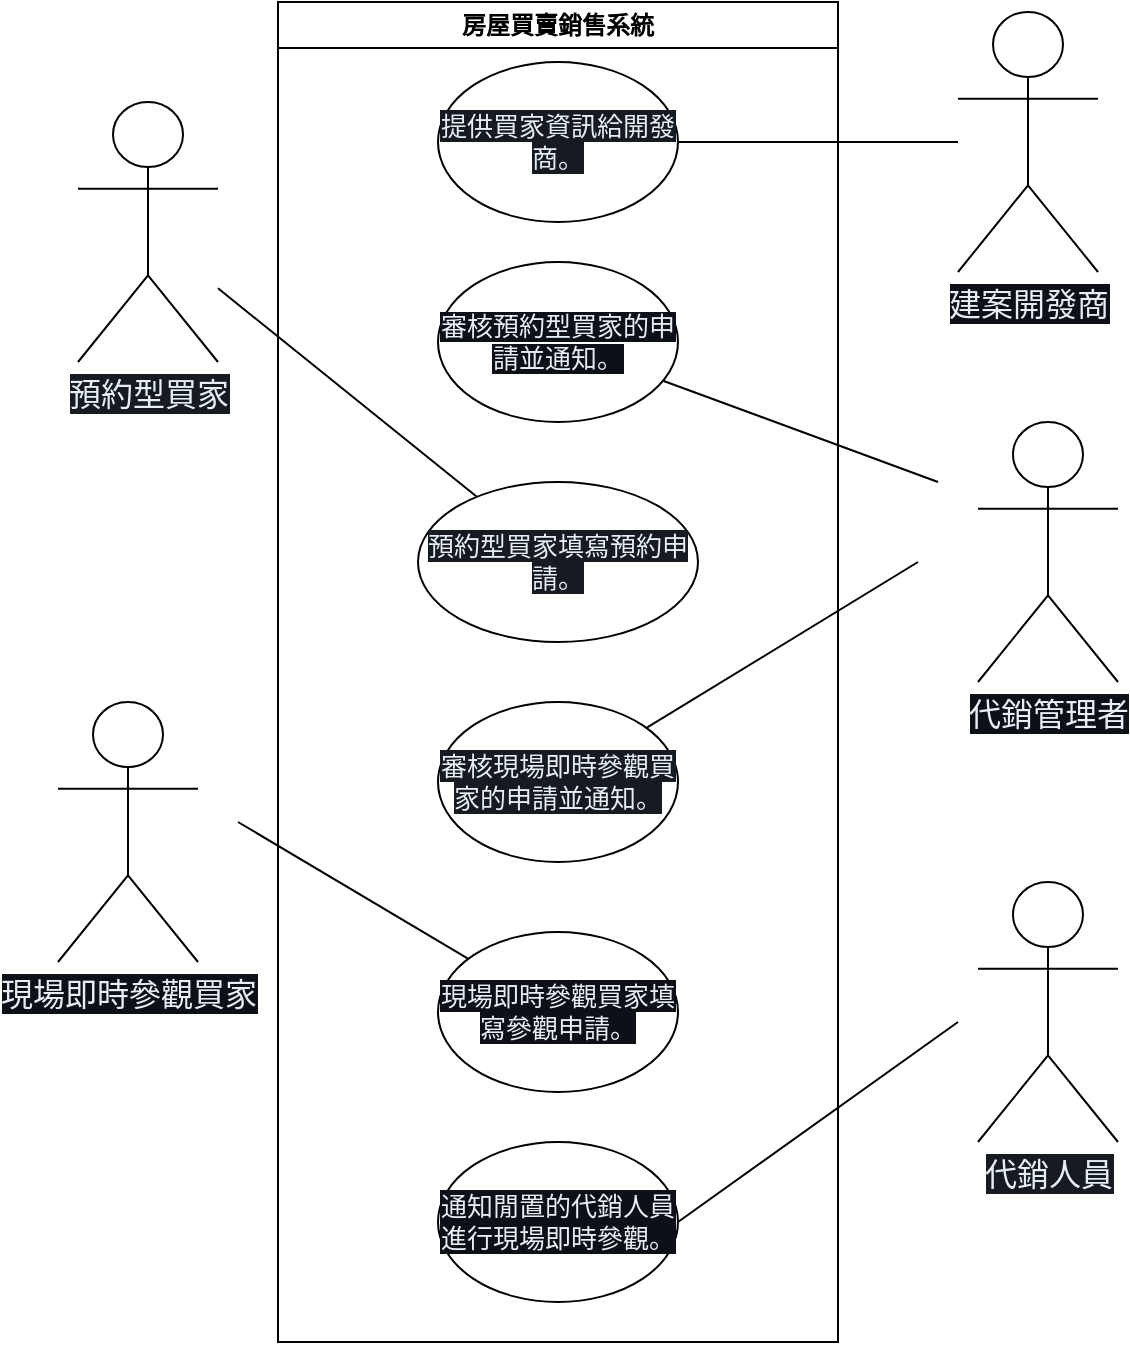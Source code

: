 <mxfile>
    <diagram id="ASTWp4ZXTidoFe2xOwB_" name="1b">
        <mxGraphModel dx="433" dy="699" grid="1" gridSize="10" guides="1" tooltips="1" connect="1" arrows="1" fold="1" page="1" pageScale="1" pageWidth="827" pageHeight="1169" math="0" shadow="0">
            <root>
                <mxCell id="0"/>
                <mxCell id="1" parent="0"/>
                <mxCell id="2" value="&lt;span style=&quot;color: rgb(230, 237, 243); font-family: -apple-system, BlinkMacSystemFont, &amp;quot;Segoe UI&amp;quot;, &amp;quot;Noto Sans&amp;quot;, Helvetica, Arial, sans-serif, &amp;quot;Apple Color Emoji&amp;quot;, &amp;quot;Segoe UI Emoji&amp;quot;; font-size: 16px; text-align: start; background-color: rgb(22, 27, 34);&quot;&gt;預約型買家&lt;/span&gt;" style="shape=umlActor;verticalLabelPosition=bottom;verticalAlign=top;html=1;outlineConnect=0;" vertex="1" parent="1">
                    <mxGeometry x="60" y="90" width="70" height="130" as="geometry"/>
                </mxCell>
                <mxCell id="3" value="&lt;span style=&quot;color: rgb(230, 237, 243); font-family: -apple-system, BlinkMacSystemFont, &amp;quot;Segoe UI&amp;quot;, &amp;quot;Noto Sans&amp;quot;, Helvetica, Arial, sans-serif, &amp;quot;Apple Color Emoji&amp;quot;, &amp;quot;Segoe UI Emoji&amp;quot;; font-size: 16px; text-align: start; background-color: rgb(13, 17, 23);&quot;&gt;現場即時參觀買家&lt;/span&gt;" style="shape=umlActor;verticalLabelPosition=bottom;verticalAlign=top;html=1;outlineConnect=0;" vertex="1" parent="1">
                    <mxGeometry x="50" y="390" width="70" height="130" as="geometry"/>
                </mxCell>
                <mxCell id="4" value="&lt;span style=&quot;color: rgb(230, 237, 243); font-family: -apple-system, BlinkMacSystemFont, &amp;quot;Segoe UI&amp;quot;, &amp;quot;Noto Sans&amp;quot;, Helvetica, Arial, sans-serif, &amp;quot;Apple Color Emoji&amp;quot;, &amp;quot;Segoe UI Emoji&amp;quot;; font-size: 16px; text-align: start; background-color: rgb(13, 17, 23);&quot;&gt;代銷管理者&lt;/span&gt;" style="shape=umlActor;verticalLabelPosition=bottom;verticalAlign=top;html=1;outlineConnect=0;" vertex="1" parent="1">
                    <mxGeometry x="510" y="250" width="70" height="130" as="geometry"/>
                </mxCell>
                <mxCell id="5" value="&lt;div style=&quot;text-align: start;&quot;&gt;&lt;span style=&quot;color: rgb(230, 237, 243); font-family: -apple-system, BlinkMacSystemFont, &amp;quot;Segoe UI&amp;quot;, &amp;quot;Noto Sans&amp;quot;, Helvetica, Arial, sans-serif, &amp;quot;Apple Color Emoji&amp;quot;, &amp;quot;Segoe UI Emoji&amp;quot;; font-size: 16px; background-color: rgb(13, 17, 23);&quot;&gt;建案開發商&lt;/span&gt;&lt;br&gt;&lt;/div&gt;" style="shape=umlActor;verticalLabelPosition=bottom;verticalAlign=top;html=1;outlineConnect=0;" vertex="1" parent="1">
                    <mxGeometry x="500" y="45" width="70" height="130" as="geometry"/>
                </mxCell>
                <mxCell id="6" value="房屋買賣銷售系統" style="swimlane;whiteSpace=wrap;html=1;" vertex="1" parent="1">
                    <mxGeometry x="160" y="40" width="280" height="670" as="geometry"/>
                </mxCell>
                <mxCell id="7" value="&lt;span style=&quot;color: rgb(230, 237, 243); font-family: -apple-system, BlinkMacSystemFont, &amp;quot;Segoe UI&amp;quot;, &amp;quot;Noto Sans&amp;quot;, Helvetica, Arial, sans-serif, &amp;quot;Apple Color Emoji&amp;quot;, &amp;quot;Segoe UI Emoji&amp;quot;; font-size: 13px; text-align: start; background-color: rgb(22, 27, 34);&quot;&gt;預約型買家填寫預約申請。&lt;/span&gt;" style="ellipse;whiteSpace=wrap;html=1;" vertex="1" parent="6">
                    <mxGeometry x="70" y="240" width="140" height="80" as="geometry"/>
                </mxCell>
                <mxCell id="8" value="&lt;span style=&quot;color: rgb(230, 237, 243); font-family: -apple-system, BlinkMacSystemFont, &amp;quot;Segoe UI&amp;quot;, &amp;quot;Noto Sans&amp;quot;, Helvetica, Arial, sans-serif, &amp;quot;Apple Color Emoji&amp;quot;, &amp;quot;Segoe UI Emoji&amp;quot;; font-size: 13px; text-align: start; background-color: rgb(13, 17, 23);&quot;&gt;現場即時參觀買家填寫參觀申請。&lt;/span&gt;" style="ellipse;whiteSpace=wrap;html=1;" vertex="1" parent="6">
                    <mxGeometry x="80" y="465" width="120" height="80" as="geometry"/>
                </mxCell>
                <mxCell id="9" value="&lt;span style=&quot;color: rgb(230, 237, 243); font-family: -apple-system, BlinkMacSystemFont, &amp;quot;Segoe UI&amp;quot;, &amp;quot;Noto Sans&amp;quot;, Helvetica, Arial, sans-serif, &amp;quot;Apple Color Emoji&amp;quot;, &amp;quot;Segoe UI Emoji&amp;quot;; text-align: start; background-color: rgb(13, 17, 23);&quot;&gt;&lt;font style=&quot;font-size: 13px;&quot;&gt;審核預約型買家的申請並通知。&lt;/font&gt;&lt;/span&gt;" style="ellipse;whiteSpace=wrap;html=1;" vertex="1" parent="6">
                    <mxGeometry x="80" y="130" width="120" height="80" as="geometry"/>
                </mxCell>
                <mxCell id="10" value="&lt;span style=&quot;color: rgb(230, 237, 243); font-family: -apple-system, BlinkMacSystemFont, &amp;quot;Segoe UI&amp;quot;, &amp;quot;Noto Sans&amp;quot;, Helvetica, Arial, sans-serif, &amp;quot;Apple Color Emoji&amp;quot;, &amp;quot;Segoe UI Emoji&amp;quot;; font-size: 13px; text-align: start; background-color: rgb(22, 27, 34);&quot;&gt;審核現場即時參觀買家的申請並通知。&lt;/span&gt;" style="ellipse;whiteSpace=wrap;html=1;" vertex="1" parent="6">
                    <mxGeometry x="80" y="350" width="120" height="80" as="geometry"/>
                </mxCell>
                <mxCell id="11" value="&lt;span style=&quot;color: rgb(230, 237, 243); font-family: -apple-system, BlinkMacSystemFont, &amp;quot;Segoe UI&amp;quot;, &amp;quot;Noto Sans&amp;quot;, Helvetica, Arial, sans-serif, &amp;quot;Apple Color Emoji&amp;quot;, &amp;quot;Segoe UI Emoji&amp;quot;; font-size: 13px; text-align: start; background-color: rgb(13, 17, 23);&quot;&gt;通知閒置的代銷人員進行現場即時參觀。&lt;/span&gt;" style="ellipse;whiteSpace=wrap;html=1;" vertex="1" parent="6">
                    <mxGeometry x="80" y="570" width="120" height="80" as="geometry"/>
                </mxCell>
                <mxCell id="12" value="&lt;span style=&quot;color: rgb(230, 237, 243); font-family: -apple-system, BlinkMacSystemFont, &amp;quot;Segoe UI&amp;quot;, &amp;quot;Noto Sans&amp;quot;, Helvetica, Arial, sans-serif, &amp;quot;Apple Color Emoji&amp;quot;, &amp;quot;Segoe UI Emoji&amp;quot;; font-size: 13px; text-align: start; background-color: rgb(22, 27, 34);&quot;&gt;提供買家資訊給開發商。&lt;/span&gt;" style="ellipse;whiteSpace=wrap;html=1;" vertex="1" parent="6">
                    <mxGeometry x="80" y="30" width="120" height="80" as="geometry"/>
                </mxCell>
                <mxCell id="13" style="edgeStyle=none;html=1;fontSize=13;endArrow=none;endFill=0;" edge="1" parent="1" source="7" target="2">
                    <mxGeometry relative="1" as="geometry">
                        <mxPoint x="140" y="160" as="targetPoint"/>
                    </mxGeometry>
                </mxCell>
                <mxCell id="14" style="edgeStyle=none;html=1;fontSize=13;endArrow=none;endFill=0;" edge="1" parent="1" source="8">
                    <mxGeometry relative="1" as="geometry">
                        <mxPoint x="140" y="450" as="targetPoint"/>
                    </mxGeometry>
                </mxCell>
                <mxCell id="15" style="edgeStyle=none;html=1;fontSize=13;endArrow=none;endFill=0;" edge="1" parent="1" source="9">
                    <mxGeometry relative="1" as="geometry">
                        <mxPoint x="490" y="280" as="targetPoint"/>
                    </mxGeometry>
                </mxCell>
                <mxCell id="16" style="edgeStyle=none;html=1;fontSize=13;endArrow=none;endFill=0;" edge="1" parent="1" source="10">
                    <mxGeometry relative="1" as="geometry">
                        <mxPoint x="480" y="320" as="targetPoint"/>
                    </mxGeometry>
                </mxCell>
                <mxCell id="17" style="edgeStyle=none;html=1;fontSize=13;endArrow=none;endFill=0;exitX=1;exitY=0.5;exitDx=0;exitDy=0;" edge="1" parent="1" source="11">
                    <mxGeometry relative="1" as="geometry">
                        <mxPoint x="500" y="550" as="targetPoint"/>
                    </mxGeometry>
                </mxCell>
                <mxCell id="18" value="&lt;span style=&quot;color: rgb(230, 237, 243); font-family: -apple-system, BlinkMacSystemFont, &amp;quot;Segoe UI&amp;quot;, &amp;quot;Noto Sans&amp;quot;, Helvetica, Arial, sans-serif, &amp;quot;Apple Color Emoji&amp;quot;, &amp;quot;Segoe UI Emoji&amp;quot;; font-size: 16px; text-align: start; background-color: rgb(22, 27, 34);&quot;&gt;代銷人員&lt;/span&gt;" style="shape=umlActor;verticalLabelPosition=bottom;verticalAlign=top;html=1;outlineConnect=0;" vertex="1" parent="1">
                    <mxGeometry x="510" y="480" width="70" height="130" as="geometry"/>
                </mxCell>
                <mxCell id="19" style="edgeStyle=none;html=1;fontSize=13;endArrow=none;endFill=0;" edge="1" parent="1" source="12" target="5">
                    <mxGeometry relative="1" as="geometry"/>
                </mxCell>
            </root>
        </mxGraphModel>
    </diagram>
    <diagram id="AtQRSpt3zy_u7g2lGNry" name="1c">
        <mxGraphModel dx="666" dy="1075" grid="1" gridSize="10" guides="1" tooltips="1" connect="1" arrows="1" fold="1" page="1" pageScale="1" pageWidth="827" pageHeight="1169" math="0" shadow="0">
            <root>
                <mxCell id="0"/>
                <mxCell id="1" parent="0"/>
                <mxCell id="VGVDyRNTuh95ewewW9CQ-1" value="" style="group" vertex="1" connectable="0" parent="1">
                    <mxGeometry x="80" y="220" width="670" height="570" as="geometry"/>
                </mxCell>
                <mxCell id="UXR1cGOSBbxPW9qyqLfQ-2" value="" style="rounded=0;whiteSpace=wrap;html=1;fontSize=15;rotation=90;fillColor=none;" vertex="1" parent="VGVDyRNTuh95ewewW9CQ-1">
                    <mxGeometry x="51.438" y="-49.484" width="567.123" height="668.053" as="geometry"/>
                </mxCell>
                <mxCell id="UXR1cGOSBbxPW9qyqLfQ-3" value="" style="line;strokeWidth=2;html=1;strokeColor=#FFFFFF;fontSize=15;fillColor=none;" vertex="1" parent="VGVDyRNTuh95ewewW9CQ-1">
                    <mxGeometry y="74.06" width="670" height="9.15" as="geometry"/>
                </mxCell>
                <mxCell id="UXR1cGOSBbxPW9qyqLfQ-4" value="" style="line;strokeWidth=2;direction=south;html=1;strokeColor=#FFFFFF;fontSize=15;fillColor=none;" vertex="1" parent="VGVDyRNTuh95ewewW9CQ-1">
                    <mxGeometry x="216.85" width="9.45" height="570" as="geometry"/>
                </mxCell>
                <mxCell id="UXR1cGOSBbxPW9qyqLfQ-5" value="" style="line;strokeWidth=2;direction=south;html=1;strokeColor=#FFFFFF;fontSize=15;fillColor=none;" vertex="1" parent="VGVDyRNTuh95ewewW9CQ-1">
                    <mxGeometry x="443.7" width="9.45" height="570" as="geometry"/>
                </mxCell>
                <mxCell id="UXR1cGOSBbxPW9qyqLfQ-8" value="" style="rhombus;whiteSpace=wrap;html=1;strokeWidth=2;fontSize=20;fillColor=none;" vertex="1" parent="VGVDyRNTuh95ewewW9CQ-1">
                    <mxGeometry x="306.644" y="302.845" width="56.712" height="54.908" as="geometry"/>
                </mxCell>
                <mxCell id="UXR1cGOSBbxPW9qyqLfQ-9" value="" style="ellipse;whiteSpace=wrap;html=1;aspect=fixed;strokeColor=#FFFFFF;fontSize=30;fillColor=none;strokeWidth=2;" vertex="1" parent="VGVDyRNTuh95ewewW9CQ-1">
                    <mxGeometry x="83.575" y="101.514" width="36.606" height="36.606" as="geometry"/>
                </mxCell>
                <mxCell id="UXR1cGOSBbxPW9qyqLfQ-11" value="&lt;font style=&quot;font-size: 20px;&quot;&gt;審核預約申請&lt;/font&gt;" style="rounded=1;whiteSpace=wrap;html=1;strokeColor=#FFFFFF;fontSize=30;fillColor=none;strokeWidth=1;" vertex="1" parent="VGVDyRNTuh95ewewW9CQ-1">
                    <mxGeometry x="54.27" y="183.88" width="95.73" height="66.12" as="geometry"/>
                </mxCell>
                <mxCell id="UXR1cGOSBbxPW9qyqLfQ-12" style="edgeStyle=none;rounded=0;html=1;entryX=0.5;entryY=0;entryDx=0;entryDy=0;strokeWidth=3;fontSize=20;endArrow=classic;endFill=1;" edge="1" parent="VGVDyRNTuh95ewewW9CQ-1" source="UXR1cGOSBbxPW9qyqLfQ-9" target="UXR1cGOSBbxPW9qyqLfQ-11">
                    <mxGeometry relative="1" as="geometry"/>
                </mxCell>
                <mxCell id="UXR1cGOSBbxPW9qyqLfQ-13" style="edgeStyle=none;rounded=0;html=1;entryX=0.5;entryY=0;entryDx=0;entryDy=0;strokeWidth=3;fontSize=20;endArrow=classic;endFill=1;" edge="1" parent="VGVDyRNTuh95ewewW9CQ-1" source="UXR1cGOSBbxPW9qyqLfQ-14" target="UXR1cGOSBbxPW9qyqLfQ-8">
                    <mxGeometry relative="1" as="geometry"/>
                </mxCell>
                <mxCell id="UXR1cGOSBbxPW9qyqLfQ-14" value="&lt;font style=&quot;font-size: 20px;&quot;&gt;確認資訊是否正確&lt;/font&gt;" style="rounded=1;whiteSpace=wrap;html=1;strokeColor=#FFFFFF;fontSize=30;fillColor=none;strokeWidth=1;" vertex="1" parent="VGVDyRNTuh95ewewW9CQ-1">
                    <mxGeometry x="292.466" y="169.692" width="85.068" height="64.06" as="geometry"/>
                </mxCell>
                <mxCell id="UXR1cGOSBbxPW9qyqLfQ-10" style="edgeStyle=none;rounded=0;html=1;entryX=0;entryY=0.5;entryDx=0;entryDy=0;strokeWidth=3;fontSize=20;endArrow=classic;endFill=1;exitX=1;exitY=0.25;exitDx=0;exitDy=0;" edge="1" parent="VGVDyRNTuh95ewewW9CQ-1" source="UXR1cGOSBbxPW9qyqLfQ-11" target="UXR1cGOSBbxPW9qyqLfQ-14">
                    <mxGeometry relative="1" as="geometry"/>
                </mxCell>
                <mxCell id="UXR1cGOSBbxPW9qyqLfQ-16" value="&lt;font style=&quot;font-size: 20px;&quot;&gt;重新填寫&lt;/font&gt;" style="rounded=1;whiteSpace=wrap;html=1;strokeColor=#FFFFFF;fontSize=30;fillColor=none;strokeWidth=1;" vertex="1" parent="VGVDyRNTuh95ewewW9CQ-1">
                    <mxGeometry x="283.014" y="417.238" width="103.973" height="45.757" as="geometry"/>
                </mxCell>
                <mxCell id="UXR1cGOSBbxPW9qyqLfQ-6" style="edgeStyle=none;rounded=0;html=1;entryX=0.5;entryY=0;entryDx=0;entryDy=0;strokeWidth=3;fontSize=20;endArrow=classic;endFill=1;" edge="1" parent="VGVDyRNTuh95ewewW9CQ-1" source="UXR1cGOSBbxPW9qyqLfQ-8" target="UXR1cGOSBbxPW9qyqLfQ-16">
                    <mxGeometry relative="1" as="geometry"/>
                </mxCell>
                <mxCell id="UXR1cGOSBbxPW9qyqLfQ-17" value="" style="ellipse;shape=doubleEllipse;whiteSpace=wrap;html=1;aspect=fixed;strokeColor=#FFFFFF;fontSize=30;fillColor=none;" vertex="1" parent="VGVDyRNTuh95ewewW9CQ-1">
                    <mxGeometry x="74.123" y="412.662" width="54.908" height="54.908" as="geometry"/>
                </mxCell>
                <mxCell id="UXR1cGOSBbxPW9qyqLfQ-15" style="edgeStyle=none;rounded=0;html=1;entryX=1;entryY=0.5;entryDx=0;entryDy=0;strokeWidth=3;fontSize=20;endArrow=classic;endFill=1;" edge="1" parent="VGVDyRNTuh95ewewW9CQ-1" source="UXR1cGOSBbxPW9qyqLfQ-16" target="UXR1cGOSBbxPW9qyqLfQ-17">
                    <mxGeometry relative="1" as="geometry"/>
                </mxCell>
                <mxCell id="UXR1cGOSBbxPW9qyqLfQ-18" value="" style="ellipse;shape=doubleEllipse;whiteSpace=wrap;html=1;aspect=fixed;strokeColor=#FFFFFF;fontSize=30;fillColor=none;" vertex="1" parent="VGVDyRNTuh95ewewW9CQ-1">
                    <mxGeometry x="533.493" y="412.662" width="54.908" height="54.908" as="geometry"/>
                </mxCell>
                <mxCell id="UXR1cGOSBbxPW9qyqLfQ-19" style="edgeStyle=none;rounded=0;html=1;entryX=0.5;entryY=0;entryDx=0;entryDy=0;strokeWidth=3;fontSize=20;endArrow=classic;endFill=1;" edge="1" parent="VGVDyRNTuh95ewewW9CQ-1" source="UXR1cGOSBbxPW9qyqLfQ-20" target="UXR1cGOSBbxPW9qyqLfQ-18">
                    <mxGeometry relative="1" as="geometry"/>
                </mxCell>
                <mxCell id="UXR1cGOSBbxPW9qyqLfQ-20" value="&lt;font style=&quot;font-size: 20px;&quot;&gt;申請成功&lt;/font&gt;" style="rounded=1;whiteSpace=wrap;html=1;strokeColor=#FFFFFF;fontSize=30;fillColor=none;strokeWidth=1;" vertex="1" parent="VGVDyRNTuh95ewewW9CQ-1">
                    <mxGeometry x="509.863" y="307.421" width="103.973" height="45.757" as="geometry"/>
                </mxCell>
                <mxCell id="UXR1cGOSBbxPW9qyqLfQ-21" value="[是]" style="text;html=1;strokeColor=none;fillColor=none;align=center;verticalAlign=middle;whiteSpace=wrap;rounded=0;strokeWidth=2;fontSize=20;" vertex="1" parent="VGVDyRNTuh95ewewW9CQ-1">
                    <mxGeometry x="330.274" y="266.24" width="56.712" height="27.454" as="geometry"/>
                </mxCell>
                <mxCell id="UXR1cGOSBbxPW9qyqLfQ-22" value="[不是]" style="text;html=1;strokeColor=none;fillColor=none;align=center;verticalAlign=middle;whiteSpace=wrap;rounded=0;strokeWidth=2;fontSize=20;" vertex="1" parent="VGVDyRNTuh95ewewW9CQ-1">
                    <mxGeometry x="264.11" y="353.178" width="56.712" height="27.454" as="geometry"/>
                </mxCell>
                <mxCell id="UXR1cGOSBbxPW9qyqLfQ-23" value="&lt;font style=&quot;font-size: 30px;&quot;&gt;代銷管理者&lt;/font&gt;" style="text;html=1;strokeColor=none;fillColor=none;align=center;verticalAlign=middle;whiteSpace=wrap;rounded=0;fontSize=15;" vertex="1" parent="VGVDyRNTuh95ewewW9CQ-1">
                    <mxGeometry x="249.932" y="19.151" width="170.137" height="64.06" as="geometry"/>
                </mxCell>
                <mxCell id="UXR1cGOSBbxPW9qyqLfQ-24" value="&lt;font style=&quot;font-size: 30px;&quot;&gt;接待人員&lt;/font&gt;" style="text;html=1;strokeColor=none;fillColor=none;align=center;verticalAlign=middle;whiteSpace=wrap;rounded=0;fontSize=15;" vertex="1" parent="VGVDyRNTuh95ewewW9CQ-1">
                    <mxGeometry x="476.781" y="19.151" width="170.137" height="64.06" as="geometry"/>
                </mxCell>
                <mxCell id="UXR1cGOSBbxPW9qyqLfQ-25" value="&lt;font style=&quot;font-size: 30px;&quot;&gt;買家&lt;/font&gt;" style="text;html=1;strokeColor=none;fillColor=none;align=center;verticalAlign=middle;whiteSpace=wrap;rounded=0;fontSize=15;" vertex="1" parent="VGVDyRNTuh95ewewW9CQ-1">
                    <mxGeometry x="54.274" y="19.151" width="103.973" height="64.06" as="geometry"/>
                </mxCell>
                <mxCell id="UXR1cGOSBbxPW9qyqLfQ-7" style="edgeStyle=none;rounded=0;html=1;entryX=0;entryY=0.5;entryDx=0;entryDy=0;strokeWidth=3;fontSize=20;endArrow=classic;endFill=1;" edge="1" parent="VGVDyRNTuh95ewewW9CQ-1" source="UXR1cGOSBbxPW9qyqLfQ-8" target="UXR1cGOSBbxPW9qyqLfQ-20">
                    <mxGeometry relative="1" as="geometry"/>
                </mxCell>
            </root>
        </mxGraphModel>
    </diagram>
    <diagram id="YNBZmlXG5lnyesX3e9GX" name="1d">
        <mxGraphModel dx="433" dy="699" grid="1" gridSize="10" guides="1" tooltips="1" connect="1" arrows="1" fold="1" page="1" pageScale="1" pageWidth="827" pageHeight="1169" math="0" shadow="0">
            <root>
                <mxCell id="0"/>
                <mxCell id="1" parent="0"/>
                <mxCell id="SfS6prjnD3YVBQfjqKmG-1" style="edgeStyle=none;html=1;entryX=0.002;entryY=0.2;entryDx=0;entryDy=0;entryPerimeter=0;fontSize=15;endArrow=none;endFill=0;" edge="1" parent="1" source="SfS6prjnD3YVBQfjqKmG-2" target="SfS6prjnD3YVBQfjqKmG-16">
                    <mxGeometry relative="1" as="geometry"/>
                </mxCell>
                <mxCell id="SfS6prjnD3YVBQfjqKmG-2" value="&lt;span style=&quot;color: rgb(230, 237, 243); font-family: -apple-system, BlinkMacSystemFont, &amp;quot;Segoe UI&amp;quot;, &amp;quot;Noto Sans&amp;quot;, Helvetica, Arial, sans-serif, &amp;quot;Apple Color Emoji&amp;quot;, &amp;quot;Segoe UI Emoji&amp;quot;; font-size: 16px; text-align: start; background-color: rgb(22, 27, 34);&quot;&gt;買家&lt;/span&gt;" style="swimlane;fontStyle=0;childLayout=stackLayout;horizontal=1;startSize=30;horizontalStack=0;resizeParent=1;resizeParentMax=0;resizeLast=0;collapsible=1;marginBottom=0;whiteSpace=wrap;html=1;fontSize=15;" vertex="1" parent="1">
                    <mxGeometry x="40" y="360" width="140" height="90" as="geometry"/>
                </mxCell>
                <mxCell id="SfS6prjnD3YVBQfjqKmG-3" value="&lt;span style=&quot;color: rgb(255, 255, 255); font-family: &amp;quot;Söhne Mono&amp;quot;, Monaco, &amp;quot;Andale Mono&amp;quot;, &amp;quot;Ubuntu Mono&amp;quot;, monospace; font-size: 14px; background-color: rgb(13, 13, 13);&quot;&gt;+姓名&lt;/span&gt;" style="text;strokeColor=none;fillColor=none;align=left;verticalAlign=middle;spacingLeft=4;spacingRight=4;overflow=hidden;points=[[0,0.5],[1,0.5]];portConstraint=eastwest;rotatable=0;whiteSpace=wrap;html=1;fontSize=15;" vertex="1" parent="SfS6prjnD3YVBQfjqKmG-2">
                    <mxGeometry y="30" width="140" height="30" as="geometry"/>
                </mxCell>
                <mxCell id="SfS6prjnD3YVBQfjqKmG-4" value="+聯絡方式" style="text;strokeColor=none;fillColor=none;align=left;verticalAlign=middle;spacingLeft=4;spacingRight=4;overflow=hidden;points=[[0,0.5],[1,0.5]];portConstraint=eastwest;rotatable=0;whiteSpace=wrap;html=1;fontSize=15;" vertex="1" parent="SfS6prjnD3YVBQfjqKmG-2">
                    <mxGeometry y="60" width="140" height="30" as="geometry"/>
                </mxCell>
                <mxCell id="SfS6prjnD3YVBQfjqKmG-5" value="&lt;span style=&quot;color: rgb(230, 237, 243); font-family: -apple-system, BlinkMacSystemFont, &amp;quot;Segoe UI&amp;quot;, &amp;quot;Noto Sans&amp;quot;, Helvetica, Arial, sans-serif, &amp;quot;Apple Color Emoji&amp;quot;, &amp;quot;Segoe UI Emoji&amp;quot;; font-size: 16px; text-align: start; background-color: rgb(13, 17, 23);&quot;&gt;閒置代銷人員&lt;/span&gt;" style="swimlane;fontStyle=0;childLayout=stackLayout;horizontal=1;startSize=30;horizontalStack=0;resizeParent=1;resizeParentMax=0;resizeLast=0;collapsible=1;marginBottom=0;whiteSpace=wrap;html=1;fontSize=15;" vertex="1" parent="1">
                    <mxGeometry x="540" y="130" width="140" height="120" as="geometry"/>
                </mxCell>
                <mxCell id="SfS6prjnD3YVBQfjqKmG-6" value="&lt;span style=&quot;color: rgb(255, 255, 255); font-family: &amp;quot;Söhne Mono&amp;quot;, Monaco, &amp;quot;Andale Mono&amp;quot;, &amp;quot;Ubuntu Mono&amp;quot;, monospace; font-size: 14px; background-color: rgb(13, 13, 13);&quot;&gt;+姓名&lt;/span&gt;" style="text;strokeColor=none;fillColor=none;align=left;verticalAlign=middle;spacingLeft=4;spacingRight=4;overflow=hidden;points=[[0,0.5],[1,0.5]];portConstraint=eastwest;rotatable=0;whiteSpace=wrap;html=1;fontSize=15;" vertex="1" parent="SfS6prjnD3YVBQfjqKmG-5">
                    <mxGeometry y="30" width="140" height="30" as="geometry"/>
                </mxCell>
                <mxCell id="SfS6prjnD3YVBQfjqKmG-7" value="+聯絡方式" style="text;strokeColor=none;fillColor=none;align=left;verticalAlign=middle;spacingLeft=4;spacingRight=4;overflow=hidden;points=[[0,0.5],[1,0.5]];portConstraint=eastwest;rotatable=0;whiteSpace=wrap;html=1;fontSize=15;" vertex="1" parent="SfS6prjnD3YVBQfjqKmG-5">
                    <mxGeometry y="60" width="140" height="30" as="geometry"/>
                </mxCell>
                <mxCell id="SfS6prjnD3YVBQfjqKmG-8" value="+員工編號" style="text;strokeColor=none;fillColor=none;align=left;verticalAlign=middle;spacingLeft=4;spacingRight=4;overflow=hidden;points=[[0,0.5],[1,0.5]];portConstraint=eastwest;rotatable=0;whiteSpace=wrap;html=1;fontSize=15;" vertex="1" parent="SfS6prjnD3YVBQfjqKmG-5">
                    <mxGeometry y="90" width="140" height="30" as="geometry"/>
                </mxCell>
                <mxCell id="SfS6prjnD3YVBQfjqKmG-9" style="edgeStyle=none;html=1;fontSize=15;endArrow=none;endFill=0;" edge="1" parent="1" source="SfS6prjnD3YVBQfjqKmG-10" target="SfS6prjnD3YVBQfjqKmG-14">
                    <mxGeometry relative="1" as="geometry"/>
                </mxCell>
                <mxCell id="SfS6prjnD3YVBQfjqKmG-10" value="&lt;span style=&quot;color: rgb(230, 237, 243); font-family: -apple-system, BlinkMacSystemFont, &amp;quot;Segoe UI&amp;quot;, &amp;quot;Noto Sans&amp;quot;, Helvetica, Arial, sans-serif, &amp;quot;Apple Color Emoji&amp;quot;, &amp;quot;Segoe UI Emoji&amp;quot;; font-size: 16px; text-align: start; background-color: rgb(13, 17, 23);&quot;&gt;代銷管理者&lt;/span&gt;" style="swimlane;fontStyle=0;childLayout=stackLayout;horizontal=1;startSize=30;horizontalStack=0;resizeParent=1;resizeParentMax=0;resizeLast=0;collapsible=1;marginBottom=0;whiteSpace=wrap;html=1;fontSize=15;" vertex="1" parent="1">
                    <mxGeometry x="305" y="100" width="140" height="120" as="geometry"/>
                </mxCell>
                <mxCell id="SfS6prjnD3YVBQfjqKmG-11" value="&lt;span style=&quot;color: rgb(255, 255, 255); font-family: &amp;quot;Söhne Mono&amp;quot;, Monaco, &amp;quot;Andale Mono&amp;quot;, &amp;quot;Ubuntu Mono&amp;quot;, monospace; font-size: 14px; background-color: rgb(13, 13, 13);&quot;&gt;+姓名&lt;/span&gt;" style="text;strokeColor=none;fillColor=none;align=left;verticalAlign=middle;spacingLeft=4;spacingRight=4;overflow=hidden;points=[[0,0.5],[1,0.5]];portConstraint=eastwest;rotatable=0;whiteSpace=wrap;html=1;fontSize=15;" vertex="1" parent="SfS6prjnD3YVBQfjqKmG-10">
                    <mxGeometry y="30" width="140" height="30" as="geometry"/>
                </mxCell>
                <mxCell id="SfS6prjnD3YVBQfjqKmG-12" value="+聯絡方式" style="text;strokeColor=none;fillColor=none;align=left;verticalAlign=middle;spacingLeft=4;spacingRight=4;overflow=hidden;points=[[0,0.5],[1,0.5]];portConstraint=eastwest;rotatable=0;whiteSpace=wrap;html=1;fontSize=15;" vertex="1" parent="SfS6prjnD3YVBQfjqKmG-10">
                    <mxGeometry y="60" width="140" height="30" as="geometry"/>
                </mxCell>
                <mxCell id="SfS6prjnD3YVBQfjqKmG-13" value="+審核狀態" style="text;strokeColor=none;fillColor=none;align=left;verticalAlign=middle;spacingLeft=4;spacingRight=4;overflow=hidden;points=[[0,0.5],[1,0.5]];portConstraint=eastwest;rotatable=0;whiteSpace=wrap;html=1;fontSize=15;" vertex="1" parent="SfS6prjnD3YVBQfjqKmG-10">
                    <mxGeometry y="90" width="140" height="30" as="geometry"/>
                </mxCell>
                <mxCell id="SfS6prjnD3YVBQfjqKmG-14" value="&lt;div style=&quot;text-align: start;&quot;&gt;&lt;font face=&quot;-apple-system, BlinkMacSystemFont, Segoe UI, Noto Sans, Helvetica, Arial, sans-serif, Apple Color Emoji, Segoe UI Emoji&quot; color=&quot;#e6edf3&quot;&gt;&lt;span style=&quot;font-size: 16px; background-color: rgb(22, 27, 34);&quot;&gt;申請表&lt;/span&gt;&lt;/font&gt;&lt;/div&gt;" style="swimlane;fontStyle=0;childLayout=stackLayout;horizontal=1;startSize=30;horizontalStack=0;resizeParent=1;resizeParentMax=0;resizeLast=0;collapsible=1;marginBottom=0;whiteSpace=wrap;html=1;fontSize=15;" vertex="1" parent="1">
                    <mxGeometry x="305" y="340" width="140" height="150" as="geometry"/>
                </mxCell>
                <mxCell id="SfS6prjnD3YVBQfjqKmG-15" value="&lt;span style=&quot;color: rgb(255, 255, 255); font-family: &amp;quot;Söhne Mono&amp;quot;, Monaco, &amp;quot;Andale Mono&amp;quot;, &amp;quot;Ubuntu Mono&amp;quot;, monospace; font-size: 14px; background-color: rgb(13, 13, 13);&quot;&gt;+姓名&lt;/span&gt;" style="text;strokeColor=none;fillColor=none;align=left;verticalAlign=middle;spacingLeft=4;spacingRight=4;overflow=hidden;points=[[0,0.5],[1,0.5]];portConstraint=eastwest;rotatable=0;whiteSpace=wrap;html=1;fontSize=15;" vertex="1" parent="SfS6prjnD3YVBQfjqKmG-14">
                    <mxGeometry y="30" width="140" height="30" as="geometry"/>
                </mxCell>
                <mxCell id="SfS6prjnD3YVBQfjqKmG-16" value="+聯絡方式" style="text;strokeColor=none;fillColor=none;align=left;verticalAlign=middle;spacingLeft=4;spacingRight=4;overflow=hidden;points=[[0,0.5],[1,0.5]];portConstraint=eastwest;rotatable=0;whiteSpace=wrap;html=1;fontSize=15;" vertex="1" parent="SfS6prjnD3YVBQfjqKmG-14">
                    <mxGeometry y="60" width="140" height="30" as="geometry"/>
                </mxCell>
                <mxCell id="SfS6prjnD3YVBQfjqKmG-17" value="+預約日期" style="text;strokeColor=none;fillColor=none;align=left;verticalAlign=middle;spacingLeft=4;spacingRight=4;overflow=hidden;points=[[0,0.5],[1,0.5]];portConstraint=eastwest;rotatable=0;whiteSpace=wrap;html=1;fontSize=15;" vertex="1" parent="SfS6prjnD3YVBQfjqKmG-14">
                    <mxGeometry y="90" width="140" height="30" as="geometry"/>
                </mxCell>
                <mxCell id="SfS6prjnD3YVBQfjqKmG-18" value="+申請類型" style="text;strokeColor=none;fillColor=none;align=left;verticalAlign=middle;spacingLeft=4;spacingRight=4;overflow=hidden;points=[[0,0.5],[1,0.5]];portConstraint=eastwest;rotatable=0;whiteSpace=wrap;html=1;fontSize=15;" vertex="1" parent="SfS6prjnD3YVBQfjqKmG-14">
                    <mxGeometry y="120" width="140" height="30" as="geometry"/>
                </mxCell>
                <mxCell id="SfS6prjnD3YVBQfjqKmG-19" value="1" style="text;html=1;align=center;verticalAlign=middle;resizable=0;points=[];autosize=1;strokeColor=none;fillColor=none;fontSize=15;" vertex="1" parent="1">
                    <mxGeometry x="180" y="375" width="30" height="30" as="geometry"/>
                </mxCell>
                <mxCell id="SfS6prjnD3YVBQfjqKmG-20" value="1" style="text;html=1;align=center;verticalAlign=middle;resizable=0;points=[];autosize=1;strokeColor=none;fillColor=none;fontSize=15;" vertex="1" parent="1">
                    <mxGeometry x="275" y="375" width="30" height="30" as="geometry"/>
                </mxCell>
                <mxCell id="SfS6prjnD3YVBQfjqKmG-21" value="" style="triangle;whiteSpace=wrap;html=1;fontSize=15;" vertex="1" parent="1">
                    <mxGeometry x="275" y="350" width="20" height="20" as="geometry"/>
                </mxCell>
                <mxCell id="SfS6prjnD3YVBQfjqKmG-22" value="填寫" style="text;html=1;align=center;verticalAlign=middle;resizable=0;points=[];autosize=1;strokeColor=none;fillColor=none;fontSize=15;" vertex="1" parent="1">
                    <mxGeometry x="225" y="345" width="50" height="30" as="geometry"/>
                </mxCell>
                <mxCell id="SfS6prjnD3YVBQfjqKmG-23" value="1" style="text;html=1;align=center;verticalAlign=middle;resizable=0;points=[];autosize=1;strokeColor=none;fillColor=none;fontSize=15;" vertex="1" parent="1">
                    <mxGeometry x="366" y="220" width="30" height="30" as="geometry"/>
                </mxCell>
                <mxCell id="SfS6prjnD3YVBQfjqKmG-24" value="1..*" style="text;html=1;align=center;verticalAlign=middle;resizable=0;points=[];autosize=1;strokeColor=none;fillColor=none;fontSize=15;" vertex="1" parent="1">
                    <mxGeometry x="366" y="310" width="50" height="30" as="geometry"/>
                </mxCell>
                <mxCell id="SfS6prjnD3YVBQfjqKmG-25" value="" style="triangle;whiteSpace=wrap;html=1;fontSize=15;rotation=90;" vertex="1" parent="1">
                    <mxGeometry x="341" y="250" width="20" height="20" as="geometry"/>
                </mxCell>
                <mxCell id="SfS6prjnD3YVBQfjqKmG-26" value="審核" style="text;html=1;align=center;verticalAlign=middle;resizable=0;points=[];autosize=1;strokeColor=none;fillColor=none;fontSize=15;" vertex="1" parent="1">
                    <mxGeometry x="326" y="220" width="50" height="30" as="geometry"/>
                </mxCell>
                <mxCell id="SfS6prjnD3YVBQfjqKmG-27" style="edgeStyle=none;html=1;entryX=0;entryY=0.5;entryDx=0;entryDy=0;fontSize=15;endArrow=none;endFill=0;exitX=1;exitY=0.5;exitDx=0;exitDy=0;" edge="1" parent="1" source="SfS6prjnD3YVBQfjqKmG-12" target="SfS6prjnD3YVBQfjqKmG-6">
                    <mxGeometry relative="1" as="geometry"/>
                </mxCell>
                <mxCell id="SfS6prjnD3YVBQfjqKmG-28" value="" style="triangle;whiteSpace=wrap;html=1;fontSize=15;" vertex="1" parent="1">
                    <mxGeometry x="510" y="130" width="20" height="20" as="geometry"/>
                </mxCell>
                <mxCell id="SfS6prjnD3YVBQfjqKmG-29" value="安排" style="text;html=1;align=center;verticalAlign=middle;resizable=0;points=[];autosize=1;strokeColor=none;fillColor=none;fontSize=15;" vertex="1" parent="1">
                    <mxGeometry x="466" y="125" width="50" height="30" as="geometry"/>
                </mxCell>
                <mxCell id="SfS6prjnD3YVBQfjqKmG-30" value="1" style="text;html=1;align=center;verticalAlign=middle;resizable=0;points=[];autosize=1;strokeColor=none;fillColor=none;fontSize=15;" vertex="1" parent="1">
                    <mxGeometry x="445" y="146" width="30" height="30" as="geometry"/>
                </mxCell>
                <mxCell id="SfS6prjnD3YVBQfjqKmG-31" value="1" style="text;html=1;align=center;verticalAlign=middle;resizable=0;points=[];autosize=1;strokeColor=none;fillColor=none;fontSize=15;" vertex="1" parent="1">
                    <mxGeometry x="510" y="146" width="30" height="30" as="geometry"/>
                </mxCell>
            </root>
        </mxGraphModel>
    </diagram>
    <diagram id="AscKv5OJ8TlSJ3xA4gjY" name="2b">
        <mxGraphModel dx="1293" dy="999" grid="1" gridSize="10" guides="1" tooltips="1" connect="1" arrows="0" fold="1" page="1" pageScale="1" pageWidth="827" pageHeight="1169" math="0" shadow="0">
            <root>
                <mxCell id="0"/>
                <mxCell id="1" parent="0"/>
                <mxCell id="DR_koOJYEw3pAI1XDrrU-1" value="&lt;span style=&quot;color: rgb(230, 237, 243); font-family: -apple-system, BlinkMacSystemFont, &amp;quot;Segoe UI&amp;quot;, &amp;quot;Noto Sans&amp;quot;, Helvetica, Arial, sans-serif, &amp;quot;Apple Color Emoji&amp;quot;, &amp;quot;Segoe UI Emoji&amp;quot;; font-size: 16px; text-align: start; background-color: rgb(22, 27, 34);&quot;&gt;申請者&lt;/span&gt;" style="shape=umlActor;verticalLabelPosition=bottom;verticalAlign=top;html=1;outlineConnect=0;" vertex="1" parent="1">
                    <mxGeometry x="88" y="280" width="90" height="180" as="geometry"/>
                </mxCell>
                <mxCell id="DR_koOJYEw3pAI1XDrrU-2" value="&lt;span style=&quot;color: rgb(230, 237, 243); font-family: -apple-system, BlinkMacSystemFont, &amp;quot;Segoe UI&amp;quot;, &amp;quot;Noto Sans&amp;quot;, Helvetica, Arial, sans-serif, &amp;quot;Apple Color Emoji&amp;quot;, &amp;quot;Segoe UI Emoji&amp;quot;; font-size: 16px; text-align: start; background-color: rgb(22, 27, 34);&quot;&gt;政府機關人員&lt;/span&gt;" style="shape=umlActor;verticalLabelPosition=bottom;verticalAlign=top;html=1;outlineConnect=0;" vertex="1" parent="1">
                    <mxGeometry x="648" y="170" width="90" height="180" as="geometry"/>
                </mxCell>
                <mxCell id="DR_koOJYEw3pAI1XDrrU-3" value="&lt;span style=&quot;color: rgb(230, 237, 243); font-family: -apple-system, BlinkMacSystemFont, &amp;quot;Segoe UI&amp;quot;, &amp;quot;Noto Sans&amp;quot;, Helvetica, Arial, sans-serif, &amp;quot;Apple Color Emoji&amp;quot;, &amp;quot;Segoe UI Emoji&amp;quot;; font-size: 16px; text-align: start; background-color: rgb(13, 17, 23);&quot;&gt;第三方金融機構&lt;/span&gt;" style="shape=umlActor;verticalLabelPosition=bottom;verticalAlign=top;html=1;outlineConnect=0;" vertex="1" parent="1">
                    <mxGeometry x="648" y="670" width="90" height="180" as="geometry"/>
                </mxCell>
                <mxCell id="DR_koOJYEw3pAI1XDrrU-4" value="&lt;span style=&quot;color: rgb(230, 237, 243); font-family: -apple-system, BlinkMacSystemFont, &amp;quot;Segoe UI&amp;quot;, &amp;quot;Noto Sans&amp;quot;, Helvetica, Arial, sans-serif, &amp;quot;Apple Color Emoji&amp;quot;, &amp;quot;Segoe UI Emoji&amp;quot;; font-size: 16px; text-align: start; background-color: rgb(22, 27, 34);&quot;&gt;第三方健保局&lt;/span&gt;" style="shape=umlActor;verticalLabelPosition=bottom;verticalAlign=top;html=1;outlineConnect=0;" vertex="1" parent="1">
                    <mxGeometry x="648" y="424.5" width="90" height="180" as="geometry"/>
                </mxCell>
                <mxCell id="DR_koOJYEw3pAI1XDrrU-5" value="人民普發8000系統" style="swimlane;whiteSpace=wrap;html=1;" vertex="1" parent="1">
                    <mxGeometry x="248" y="50" width="300" height="860" as="geometry"/>
                </mxCell>
                <mxCell id="DR_koOJYEw3pAI1XDrrU-6" value="&lt;div style=&quot;color: rgb(204, 204, 204); background-color: rgb(31, 31, 31); font-family: Consolas, &amp;quot;Courier New&amp;quot;, monospace; line-height: 19px;&quot;&gt;&lt;font style=&quot;font-size: 16px;&quot;&gt;民眾填寫個人資料。&lt;/font&gt;&lt;/div&gt;" style="ellipse;whiteSpace=wrap;html=1;" vertex="1" parent="DR_koOJYEw3pAI1XDrrU-5">
                    <mxGeometry x="40" y="50" width="220" height="100" as="geometry"/>
                </mxCell>
                <mxCell id="DR_koOJYEw3pAI1XDrrU-7" value="&lt;div style=&quot;color: rgb(204, 204, 204); background-color: rgb(31, 31, 31); font-family: Consolas, &amp;quot;Courier New&amp;quot;, monospace; line-height: 19px;&quot;&gt;&lt;span style=&quot;color: rgb(230, 237, 243); font-family: -apple-system, BlinkMacSystemFont, &amp;quot;Segoe UI&amp;quot;, &amp;quot;Noto Sans&amp;quot;, Helvetica, Arial, sans-serif, &amp;quot;Apple Color Emoji&amp;quot;, &amp;quot;Segoe UI Emoji&amp;quot;; text-align: start; background-color: rgb(13, 17, 23);&quot;&gt;&lt;font style=&quot;font-size: 16px;&quot;&gt;民眾確認資料後提交申請。&lt;/font&gt;&lt;/span&gt;&lt;br&gt;&lt;/div&gt;" style="ellipse;whiteSpace=wrap;html=1;" vertex="1" parent="DR_koOJYEw3pAI1XDrrU-5">
                    <mxGeometry x="40" y="170" width="220" height="100" as="geometry"/>
                </mxCell>
                <mxCell id="DR_koOJYEw3pAI1XDrrU-8" value="&lt;div style=&quot;color: rgb(204, 204, 204); background-color: rgb(31, 31, 31); font-family: Consolas, &amp;quot;Courier New&amp;quot;, monospace; line-height: 19px;&quot;&gt;&lt;span style=&quot;color: rgb(230, 237, 243); font-family: -apple-system, BlinkMacSystemFont, &amp;quot;Segoe UI&amp;quot;, &amp;quot;Noto Sans&amp;quot;, Helvetica, Arial, sans-serif, &amp;quot;Apple Color Emoji&amp;quot;, &amp;quot;Segoe UI Emoji&amp;quot;; font-size: 16px; text-align: start; background-color: rgb(22, 27, 34);&quot;&gt;民眾查詢申請進度及狀態。&lt;/span&gt;&lt;br&gt;&lt;/div&gt;" style="ellipse;whiteSpace=wrap;html=1;" vertex="1" parent="DR_koOJYEw3pAI1XDrrU-5">
                    <mxGeometry x="40" y="300" width="220" height="110" as="geometry"/>
                </mxCell>
                <mxCell id="DR_koOJYEw3pAI1XDrrU-9" value="&lt;span style=&quot;color: rgb(230, 237, 243); font-family: -apple-system, BlinkMacSystemFont, &amp;quot;Segoe UI&amp;quot;, &amp;quot;Noto Sans&amp;quot;, Helvetica, Arial, sans-serif, &amp;quot;Apple Color Emoji&amp;quot;, &amp;quot;Segoe UI Emoji&amp;quot;; font-size: 16px; text-align: start; background-color: rgb(22, 27, 34);&quot;&gt;政府人員驗證申請者身份&lt;/span&gt;&lt;span style=&quot;color: rgb(230, 237, 243); font-family: -apple-system, BlinkMacSystemFont, &amp;quot;Segoe UI&amp;quot;, &amp;quot;Noto Sans&amp;quot;, Helvetica, Arial, sans-serif, &amp;quot;Apple Color Emoji&amp;quot;, &amp;quot;Segoe UI Emoji&amp;quot;; font-size: 16px; text-align: start; background-color: rgb(22, 27, 34);&quot;&gt;。&lt;/span&gt;" style="ellipse;whiteSpace=wrap;html=1;" vertex="1" parent="DR_koOJYEw3pAI1XDrrU-5">
                    <mxGeometry x="40" y="580" width="220" height="110" as="geometry"/>
                </mxCell>
                <mxCell id="DR_koOJYEw3pAI1XDrrU-10" value="&lt;span style=&quot;color: rgb(230, 237, 243); font-family: -apple-system, BlinkMacSystemFont, &amp;quot;Segoe UI&amp;quot;, &amp;quot;Noto Sans&amp;quot;, Helvetica, Arial, sans-serif, &amp;quot;Apple Color Emoji&amp;quot;, &amp;quot;Segoe UI Emoji&amp;quot;; font-size: 16px; text-align: start; background-color: rgb(13, 17, 23);&quot;&gt;政府人員核准符合資格者。&lt;/span&gt;" style="ellipse;whiteSpace=wrap;html=1;" vertex="1" parent="DR_koOJYEw3pAI1XDrrU-5">
                    <mxGeometry x="40" y="444.5" width="220" height="110" as="geometry"/>
                </mxCell>
                <mxCell id="DR_koOJYEw3pAI1XDrrU-11" value="&lt;span style=&quot;color: rgb(230, 237, 243); font-family: -apple-system, BlinkMacSystemFont, &amp;quot;Segoe UI&amp;quot;, &amp;quot;Noto Sans&amp;quot;, Helvetica, Arial, sans-serif, &amp;quot;Apple Color Emoji&amp;quot;, &amp;quot;Segoe UI Emoji&amp;quot;; font-size: 16px; text-align: start; background-color: rgb(22, 27, 34);&quot;&gt;政府人員核准的申請者資料轉為 JSON 格式，傳送至金融機構進行發放。&lt;/span&gt;" style="ellipse;whiteSpace=wrap;html=1;" vertex="1" parent="DR_koOJYEw3pAI1XDrrU-5">
                    <mxGeometry x="40" y="710" width="220" height="110" as="geometry"/>
                </mxCell>
                <mxCell id="DR_koOJYEw3pAI1XDrrU-12" style="edgeStyle=none;html=1;fontSize=15;endArrow=none;endFill=0;" edge="1" parent="1" source="DR_koOJYEw3pAI1XDrrU-6">
                    <mxGeometry relative="1" as="geometry">
                        <mxPoint x="188" y="320" as="targetPoint"/>
                    </mxGeometry>
                </mxCell>
                <mxCell id="DR_koOJYEw3pAI1XDrrU-13" style="edgeStyle=none;html=1;fontSize=15;endArrow=none;endFill=0;" edge="1" parent="1" source="DR_koOJYEw3pAI1XDrrU-7">
                    <mxGeometry relative="1" as="geometry">
                        <mxPoint x="198" y="360" as="targetPoint"/>
                    </mxGeometry>
                </mxCell>
                <mxCell id="DR_koOJYEw3pAI1XDrrU-14" style="edgeStyle=none;html=1;fontSize=15;endArrow=none;endFill=0;" edge="1" parent="1" source="DR_koOJYEw3pAI1XDrrU-8">
                    <mxGeometry relative="1" as="geometry">
                        <mxPoint x="198" y="390" as="targetPoint"/>
                    </mxGeometry>
                </mxCell>
                <mxCell id="DR_koOJYEw3pAI1XDrrU-15" style="edgeStyle=none;html=1;fontSize=15;endArrow=none;endFill=0;exitX=1;exitY=0;exitDx=0;exitDy=0;" edge="1" parent="1" source="DR_koOJYEw3pAI1XDrrU-9">
                    <mxGeometry relative="1" as="geometry">
                        <mxPoint x="628.0" y="370" as="targetPoint"/>
                    </mxGeometry>
                </mxCell>
                <mxCell id="DR_koOJYEw3pAI1XDrrU-16" style="edgeStyle=none;html=1;fontSize=15;endArrow=none;endFill=0;exitX=1;exitY=0;exitDx=0;exitDy=0;" edge="1" parent="1" source="DR_koOJYEw3pAI1XDrrU-10">
                    <mxGeometry relative="1" as="geometry">
                        <mxPoint x="618.0" y="340" as="targetPoint"/>
                    </mxGeometry>
                </mxCell>
                <mxCell id="DR_koOJYEw3pAI1XDrrU-17" style="edgeStyle=none;html=1;fontSize=15;endArrow=none;endFill=0;exitX=1;exitY=0.5;exitDx=0;exitDy=0;" edge="1" parent="1" source="DR_koOJYEw3pAI1XDrrU-11">
                    <mxGeometry relative="1" as="geometry">
                        <mxPoint x="628.0" y="770" as="targetPoint"/>
                    </mxGeometry>
                </mxCell>
                <mxCell id="DR_koOJYEw3pAI1XDrrU-18" style="edgeStyle=none;html=1;fontSize=15;endArrow=none;endFill=0;exitX=1;exitY=0.5;exitDx=0;exitDy=0;" edge="1" parent="1" source="DR_koOJYEw3pAI1XDrrU-9" target="DR_koOJYEw3pAI1XDrrU-4">
                    <mxGeometry relative="1" as="geometry">
                        <mxPoint x="638" y="510" as="targetPoint"/>
                    </mxGeometry>
                </mxCell>
            </root>
        </mxGraphModel>
    </diagram>
    <diagram id="if7IN8UPJ3e0kFL1kbhM" name="2c">
        <mxGraphModel dx="1392" dy="1075" grid="1" gridSize="10" guides="1" tooltips="1" connect="1" arrows="1" fold="1" page="1" pageScale="1" pageWidth="827" pageHeight="1169" math="0" shadow="0">
            <root>
                <mxCell id="0"/>
                <mxCell id="1" parent="0"/>
                <mxCell id="2eADMN8yzEdtDTFR3sR2-2" value="" style="rounded=0;whiteSpace=wrap;html=1;fontSize=15;rotation=90;fillColor=none;container=0;" vertex="1" parent="1">
                    <mxGeometry x="130.548" y="220.408" width="558.904" height="669.268" as="geometry"/>
                </mxCell>
                <mxCell id="2eADMN8yzEdtDTFR3sR2-3" value="" style="line;strokeWidth=2;html=1;strokeColor=#FFFFFF;fontSize=15;fillColor=none;container=0;" vertex="1" parent="1">
                    <mxGeometry x="80" y="344.18" width="660" height="9.17" as="geometry"/>
                </mxCell>
                <mxCell id="2eADMN8yzEdtDTFR3sR2-4" value="" style="line;strokeWidth=2;direction=south;html=1;strokeColor=#FFFFFF;fontSize=15;fillColor=none;container=0;" vertex="1" parent="1">
                    <mxGeometry x="293.562" y="280" width="9.315" height="551" as="geometry"/>
                </mxCell>
                <mxCell id="2eADMN8yzEdtDTFR3sR2-5" value="" style="line;strokeWidth=2;direction=south;html=1;strokeColor=#FFFFFF;fontSize=15;fillColor=none;container=0;" vertex="1" parent="1">
                    <mxGeometry x="517.123" y="280" width="9.315" height="551" as="geometry"/>
                </mxCell>
                <mxCell id="2eADMN8yzEdtDTFR3sR2-6" style="edgeStyle=none;rounded=0;html=1;entryX=0.5;entryY=0;entryDx=0;entryDy=0;strokeWidth=3;fontSize=20;endArrow=classic;endFill=1;" edge="1" parent="1" source="m5fEGtUMzGKBvBx8wetd-1" target="2eADMN8yzEdtDTFR3sR2-16">
                    <mxGeometry relative="1" as="geometry"/>
                </mxCell>
                <mxCell id="2eADMN8yzEdtDTFR3sR2-7" style="edgeStyle=none;rounded=0;html=1;entryX=0;entryY=0.5;entryDx=0;entryDy=0;strokeWidth=3;fontSize=20;endArrow=classic;endFill=1;" edge="1" parent="1" source="2eADMN8yzEdtDTFR3sR2-8" target="2eADMN8yzEdtDTFR3sR2-20">
                    <mxGeometry relative="1" as="geometry"/>
                </mxCell>
                <mxCell id="2eADMN8yzEdtDTFR3sR2-8" value="" style="rhombus;whiteSpace=wrap;html=1;strokeWidth=2;fontSize=20;fillColor=none;container=0;" vertex="1" parent="1">
                    <mxGeometry x="382.055" y="573.378" width="55.89" height="55.008" as="geometry"/>
                </mxCell>
                <mxCell id="2eADMN8yzEdtDTFR3sR2-9" value="" style="ellipse;whiteSpace=wrap;html=1;aspect=fixed;strokeColor=#FFFFFF;fontSize=30;fillColor=none;strokeWidth=2;container=0;" vertex="1" parent="1">
                    <mxGeometry x="162.219" y="371.681" width="36.672" height="36.672" as="geometry"/>
                </mxCell>
                <mxCell id="2eADMN8yzEdtDTFR3sR2-10" style="edgeStyle=none;rounded=0;html=1;strokeWidth=3;fontSize=20;endArrow=classic;endFill=1;" edge="1" parent="1">
                    <mxGeometry relative="1" as="geometry">
                        <mxPoint x="230" y="480" as="sourcePoint"/>
                        <mxPoint x="370" y="480" as="targetPoint"/>
                    </mxGeometry>
                </mxCell>
                <mxCell id="2eADMN8yzEdtDTFR3sR2-11" value="&lt;span style=&quot;font-size: 20px;&quot;&gt;進入網站查詢&lt;/span&gt;" style="rounded=1;whiteSpace=wrap;html=1;strokeColor=#FFFFFF;fontSize=30;fillColor=none;strokeWidth=1;container=0;" vertex="1" parent="1">
                    <mxGeometry x="133.34" y="454.19" width="96.66" height="65.81" as="geometry"/>
                </mxCell>
                <mxCell id="2eADMN8yzEdtDTFR3sR2-12" style="edgeStyle=none;rounded=0;html=1;entryX=0.5;entryY=0;entryDx=0;entryDy=0;strokeWidth=3;fontSize=20;endArrow=classic;endFill=1;" edge="1" parent="1" source="2eADMN8yzEdtDTFR3sR2-9" target="2eADMN8yzEdtDTFR3sR2-11">
                    <mxGeometry relative="1" as="geometry"/>
                </mxCell>
                <mxCell id="2eADMN8yzEdtDTFR3sR2-13" style="edgeStyle=none;rounded=0;html=1;entryX=0.5;entryY=0;entryDx=0;entryDy=0;strokeWidth=3;fontSize=20;endArrow=classic;endFill=1;exitX=0.419;exitY=0.998;exitDx=0;exitDy=0;exitPerimeter=0;" edge="1" parent="1" source="2eADMN8yzEdtDTFR3sR2-14" target="2eADMN8yzEdtDTFR3sR2-8">
                    <mxGeometry relative="1" as="geometry"/>
                </mxCell>
                <mxCell id="2eADMN8yzEdtDTFR3sR2-14" value="&lt;span style=&quot;font-size: 20px;&quot;&gt;確認申請審核及發放&lt;/span&gt;" style="rounded=1;whiteSpace=wrap;html=1;strokeColor=#FFFFFF;fontSize=30;fillColor=none;strokeWidth=1;container=0;" vertex="1" parent="1">
                    <mxGeometry x="368.08" y="439.98" width="101.92" height="64.18" as="geometry"/>
                </mxCell>
                <mxCell id="m5fEGtUMzGKBvBx8wetd-2" style="edgeStyle=none;html=1;fontSize=20;strokeWidth=3;" edge="1" parent="1" source="2eADMN8yzEdtDTFR3sR2-16" target="2eADMN8yzEdtDTFR3sR2-17">
                    <mxGeometry relative="1" as="geometry"/>
                </mxCell>
                <mxCell id="2eADMN8yzEdtDTFR3sR2-16" value="&lt;span style=&quot;font-size: 20px;&quot;&gt;提示審核尚未完成&lt;/span&gt;" style="rounded=1;whiteSpace=wrap;html=1;strokeColor=#FFFFFF;fontSize=30;fillColor=none;strokeWidth=1;container=0;" vertex="1" parent="1">
                    <mxGeometry x="358.77" y="687.98" width="101.23" height="62.02" as="geometry"/>
                </mxCell>
                <mxCell id="2eADMN8yzEdtDTFR3sR2-17" value="" style="ellipse;shape=doubleEllipse;whiteSpace=wrap;html=1;aspect=fixed;strokeColor=#FFFFFF;fontSize=30;fillColor=none;container=0;" vertex="1" parent="1">
                    <mxGeometry x="153.054" y="691.484" width="55.008" height="55.008" as="geometry"/>
                </mxCell>
                <mxCell id="2eADMN8yzEdtDTFR3sR2-18" value="" style="ellipse;shape=doubleEllipse;whiteSpace=wrap;html=1;aspect=fixed;strokeColor=#FFFFFF;fontSize=30;fillColor=none;container=0;" vertex="1" parent="1">
                    <mxGeometry x="605.616" y="683.394" width="55.008" height="55.008" as="geometry"/>
                </mxCell>
                <mxCell id="2eADMN8yzEdtDTFR3sR2-19" style="edgeStyle=none;rounded=0;html=1;entryX=0.5;entryY=0;entryDx=0;entryDy=0;strokeWidth=3;fontSize=20;endArrow=classic;endFill=1;" edge="1" parent="1" source="2eADMN8yzEdtDTFR3sR2-20" target="2eADMN8yzEdtDTFR3sR2-18">
                    <mxGeometry relative="1" as="geometry"/>
                </mxCell>
                <mxCell id="2eADMN8yzEdtDTFR3sR2-20" value="&lt;font style=&quot;font-size: 20px;&quot;&gt;查詢成功&lt;/font&gt;" style="rounded=1;whiteSpace=wrap;html=1;strokeColor=#FFFFFF;fontSize=30;fillColor=none;strokeWidth=1;container=0;" vertex="1" parent="1">
                    <mxGeometry x="582.329" y="577.962" width="102.466" height="45.84" as="geometry"/>
                </mxCell>
                <mxCell id="2eADMN8yzEdtDTFR3sR2-21" value="[是]" style="text;html=1;strokeColor=none;fillColor=none;align=center;verticalAlign=middle;whiteSpace=wrap;rounded=0;strokeWidth=2;fontSize=20;container=0;" vertex="1" parent="1">
                    <mxGeometry x="405.342" y="536.705" width="55.89" height="27.504" as="geometry"/>
                </mxCell>
                <mxCell id="2eADMN8yzEdtDTFR3sR2-22" value="[不是]" style="text;html=1;strokeColor=none;fillColor=none;align=center;verticalAlign=middle;whiteSpace=wrap;rounded=0;strokeWidth=2;fontSize=20;container=0;" vertex="1" parent="1">
                    <mxGeometry x="340.137" y="623.802" width="55.89" height="27.504" as="geometry"/>
                </mxCell>
                <mxCell id="2eADMN8yzEdtDTFR3sR2-23" value="&lt;font style=&quot;font-size: 30px;&quot;&gt;政府機關人員&lt;/font&gt;" style="text;html=1;strokeColor=none;fillColor=none;align=center;verticalAlign=middle;whiteSpace=wrap;rounded=0;fontSize=15;container=0;" vertex="1" parent="1">
                    <mxGeometry x="326.164" y="289.168" width="181.644" height="64.176" as="geometry"/>
                </mxCell>
                <mxCell id="2eADMN8yzEdtDTFR3sR2-24" value="&lt;font style=&quot;font-size: 30px;&quot;&gt;金融機構&lt;/font&gt;" style="text;html=1;strokeColor=none;fillColor=none;align=center;verticalAlign=middle;whiteSpace=wrap;rounded=0;fontSize=15;container=0;" vertex="1" parent="1">
                    <mxGeometry x="549.726" y="289.168" width="167.671" height="64.176" as="geometry"/>
                </mxCell>
                <mxCell id="2eADMN8yzEdtDTFR3sR2-25" value="&lt;font style=&quot;font-size: 30px;&quot;&gt;申請者&lt;/font&gt;" style="text;html=1;strokeColor=none;fillColor=none;align=center;verticalAlign=middle;whiteSpace=wrap;rounded=0;fontSize=15;container=0;" vertex="1" parent="1">
                    <mxGeometry x="133.342" y="289.168" width="102.466" height="64.176" as="geometry"/>
                </mxCell>
                <mxCell id="m5fEGtUMzGKBvBx8wetd-1" value="" style="rhombus;whiteSpace=wrap;html=1;strokeWidth=2;fontSize=20;fillColor=none;container=0;" vertex="1" parent="1">
                    <mxGeometry x="382.055" y="573.378" width="55.89" height="55.008" as="geometry"/>
                </mxCell>
            </root>
        </mxGraphModel>
    </diagram>
    <diagram id="jKp8lnFoO_ODNvvGuu6S" name="2d">
        <mxGraphModel dx="494" dy="999" grid="1" gridSize="10" guides="1" tooltips="1" connect="1" arrows="1" fold="1" page="1" pageScale="1" pageWidth="827" pageHeight="1169" math="0" shadow="0">
            <root>
                <mxCell id="0"/>
                <mxCell id="1" parent="0"/>
                <mxCell id="g3WL1pRLdrtDG3QnM8Fs-1" style="edgeStyle=none;html=1;fontSize=14;endArrow=none;endFill=0;" edge="1" parent="1" source="g3WL1pRLdrtDG3QnM8Fs-3" target="g3WL1pRLdrtDG3QnM8Fs-18">
                    <mxGeometry relative="1" as="geometry"/>
                </mxCell>
                <mxCell id="g3WL1pRLdrtDG3QnM8Fs-2" style="edgeStyle=none;rounded=0;html=1;entryX=0.5;entryY=0;entryDx=0;entryDy=0;fontSize=15;endArrow=none;endFill=0;exitX=1;exitY=0.5;exitDx=0;exitDy=0;" edge="1" parent="1" source="g3WL1pRLdrtDG3QnM8Fs-7" target="g3WL1pRLdrtDG3QnM8Fs-26">
                    <mxGeometry relative="1" as="geometry">
                        <Array as="points">
                            <mxPoint x="613" y="575"/>
                        </Array>
                    </mxGeometry>
                </mxCell>
                <mxCell id="g3WL1pRLdrtDG3QnM8Fs-3" value="申請者" style="swimlane;fontStyle=0;childLayout=stackLayout;horizontal=1;startSize=30;horizontalStack=0;resizeParent=1;resizeParentMax=0;resizeLast=0;collapsible=1;marginBottom=0;whiteSpace=wrap;html=1;" vertex="1" parent="1">
                    <mxGeometry x="320" y="440" width="140" height="180" as="geometry"/>
                </mxCell>
                <mxCell id="g3WL1pRLdrtDG3QnM8Fs-4" value="&lt;span style=&quot;color: rgb(255, 255, 255); font-family: &amp;quot;Söhne Mono&amp;quot;, Monaco, &amp;quot;Andale Mono&amp;quot;, &amp;quot;Ubuntu Mono&amp;quot;, monospace; font-size: 14px; background-color: rgb(13, 13, 13);&quot;&gt;-身份證號&lt;/span&gt;" style="text;strokeColor=none;fillColor=none;align=left;verticalAlign=middle;spacingLeft=4;spacingRight=4;overflow=hidden;points=[[0,0.5],[1,0.5]];portConstraint=eastwest;rotatable=0;whiteSpace=wrap;html=1;" vertex="1" parent="g3WL1pRLdrtDG3QnM8Fs-3">
                    <mxGeometry y="30" width="140" height="30" as="geometry"/>
                </mxCell>
                <mxCell id="g3WL1pRLdrtDG3QnM8Fs-5" value="&lt;span style=&quot;color: rgb(255, 255, 255); font-family: &amp;quot;Söhne Mono&amp;quot;, Monaco, &amp;quot;Andale Mono&amp;quot;, &amp;quot;Ubuntu Mono&amp;quot;, monospace; font-size: 14px; background-color: rgb(13, 13, 13);&quot;&gt;-居留證號&amp;nbsp;&lt;/span&gt;" style="text;strokeColor=none;fillColor=none;align=left;verticalAlign=middle;spacingLeft=4;spacingRight=4;overflow=hidden;points=[[0,0.5],[1,0.5]];portConstraint=eastwest;rotatable=0;whiteSpace=wrap;html=1;" vertex="1" parent="g3WL1pRLdrtDG3QnM8Fs-3">
                    <mxGeometry y="60" width="140" height="30" as="geometry"/>
                </mxCell>
                <mxCell id="g3WL1pRLdrtDG3QnM8Fs-6" value="&lt;font style=&quot;font-size: 14px;&quot;&gt;-代領金融代號&lt;/font&gt;" style="text;strokeColor=none;fillColor=none;align=left;verticalAlign=middle;spacingLeft=4;spacingRight=4;overflow=hidden;points=[[0,0.5],[1,0.5]];portConstraint=eastwest;rotatable=0;whiteSpace=wrap;html=1;" vertex="1" parent="g3WL1pRLdrtDG3QnM8Fs-3">
                    <mxGeometry y="90" width="140" height="30" as="geometry"/>
                </mxCell>
                <mxCell id="g3WL1pRLdrtDG3QnM8Fs-7" value="&lt;span style=&quot;color: rgb(255, 255, 255); font-family: &amp;quot;Söhne Mono&amp;quot;, Monaco, &amp;quot;Andale Mono&amp;quot;, &amp;quot;Ubuntu Mono&amp;quot;, monospace; font-size: 14px; background-color: rgb(13, 13, 13);&quot;&gt;-金融機構帳號&lt;/span&gt;" style="text;strokeColor=none;fillColor=none;align=left;verticalAlign=middle;spacingLeft=4;spacingRight=4;overflow=hidden;points=[[0,0.5],[1,0.5]];portConstraint=eastwest;rotatable=0;whiteSpace=wrap;html=1;" vertex="1" parent="g3WL1pRLdrtDG3QnM8Fs-3">
                    <mxGeometry y="120" width="140" height="30" as="geometry"/>
                </mxCell>
                <mxCell id="g3WL1pRLdrtDG3QnM8Fs-8" value="&lt;span style=&quot;color: rgb(255, 255, 255); font-family: &amp;quot;Söhne Mono&amp;quot;, Monaco, &amp;quot;Andale Mono&amp;quot;, &amp;quot;Ubuntu Mono&amp;quot;, monospace; font-size: 14px; background-color: rgb(13, 13, 13);&quot;&gt;-健保卡卡號&lt;/span&gt;" style="text;strokeColor=none;fillColor=none;align=left;verticalAlign=middle;spacingLeft=4;spacingRight=4;overflow=hidden;points=[[0,0.5],[1,0.5]];portConstraint=eastwest;rotatable=0;whiteSpace=wrap;html=1;" vertex="1" parent="g3WL1pRLdrtDG3QnM8Fs-3">
                    <mxGeometry y="150" width="140" height="30" as="geometry"/>
                </mxCell>
                <mxCell id="g3WL1pRLdrtDG3QnM8Fs-9" style="edgeStyle=none;rounded=0;html=1;entryX=0.5;entryY=0;entryDx=0;entryDy=0;fontSize=14;endArrow=none;endFill=0;" edge="1" parent="1" source="g3WL1pRLdrtDG3QnM8Fs-10" target="g3WL1pRLdrtDG3QnM8Fs-3">
                    <mxGeometry relative="1" as="geometry"/>
                </mxCell>
                <mxCell id="g3WL1pRLdrtDG3QnM8Fs-10" value="&lt;span style=&quot;color: rgb(230, 237, 243); font-family: -apple-system, BlinkMacSystemFont, &amp;quot;Segoe UI&amp;quot;, &amp;quot;Noto Sans&amp;quot;, Helvetica, Arial, sans-serif, &amp;quot;Apple Color Emoji&amp;quot;, &amp;quot;Segoe UI Emoji&amp;quot;; font-size: 16px; text-align: start; background-color: rgb(22, 27, 34);&quot;&gt;政府機關人員&lt;/span&gt;" style="swimlane;fontStyle=0;childLayout=stackLayout;horizontal=1;startSize=30;horizontalStack=0;resizeParent=1;resizeParentMax=0;resizeLast=0;collapsible=1;marginBottom=0;whiteSpace=wrap;html=1;" vertex="1" parent="1">
                    <mxGeometry x="320" y="230" width="140" height="90" as="geometry"/>
                </mxCell>
                <mxCell id="g3WL1pRLdrtDG3QnM8Fs-11" value="+姓名" style="text;strokeColor=none;fillColor=none;align=left;verticalAlign=middle;spacingLeft=4;spacingRight=4;overflow=hidden;points=[[0,0.5],[1,0.5]];portConstraint=eastwest;rotatable=0;whiteSpace=wrap;html=1;" vertex="1" parent="g3WL1pRLdrtDG3QnM8Fs-10">
                    <mxGeometry y="30" width="140" height="30" as="geometry"/>
                </mxCell>
                <mxCell id="g3WL1pRLdrtDG3QnM8Fs-12" value="+員工編號" style="text;strokeColor=none;fillColor=none;align=left;verticalAlign=middle;spacingLeft=4;spacingRight=4;overflow=hidden;points=[[0,0.5],[1,0.5]];portConstraint=eastwest;rotatable=0;whiteSpace=wrap;html=1;" vertex="1" parent="g3WL1pRLdrtDG3QnM8Fs-10">
                    <mxGeometry y="60" width="140" height="30" as="geometry"/>
                </mxCell>
                <mxCell id="g3WL1pRLdrtDG3QnM8Fs-13" value="&lt;span style=&quot;color: rgb(230, 237, 243); font-family: -apple-system, BlinkMacSystemFont, &amp;quot;Segoe UI&amp;quot;, &amp;quot;Noto Sans&amp;quot;, Helvetica, Arial, sans-serif, &amp;quot;Apple Color Emoji&amp;quot;, &amp;quot;Segoe UI Emoji&amp;quot;; font-size: 16px; text-align: start; background-color: rgb(13, 17, 23);&quot;&gt;第三方金融機構&lt;/span&gt;" style="swimlane;fontStyle=0;childLayout=stackLayout;horizontal=1;startSize=30;horizontalStack=0;resizeParent=1;resizeParentMax=0;resizeLast=0;collapsible=1;marginBottom=0;whiteSpace=wrap;html=1;" vertex="1" parent="1">
                    <mxGeometry x="600" y="400" width="140" height="150" as="geometry"/>
                </mxCell>
                <mxCell id="g3WL1pRLdrtDG3QnM8Fs-14" value="&lt;span style=&quot;color: rgb(255, 255, 255); font-family: &amp;quot;Söhne Mono&amp;quot;, Monaco, &amp;quot;Andale Mono&amp;quot;, &amp;quot;Ubuntu Mono&amp;quot;, monospace; font-size: 14px; background-color: rgb(13, 13, 13);&quot;&gt;-身份證號&lt;/span&gt;" style="text;strokeColor=none;fillColor=none;align=left;verticalAlign=middle;spacingLeft=4;spacingRight=4;overflow=hidden;points=[[0,0.5],[1,0.5]];portConstraint=eastwest;rotatable=0;whiteSpace=wrap;html=1;" vertex="1" parent="g3WL1pRLdrtDG3QnM8Fs-13">
                    <mxGeometry y="30" width="140" height="30" as="geometry"/>
                </mxCell>
                <mxCell id="g3WL1pRLdrtDG3QnM8Fs-15" value="&lt;span style=&quot;color: rgb(255, 255, 255); font-family: &amp;quot;Söhne Mono&amp;quot;, Monaco, &amp;quot;Andale Mono&amp;quot;, &amp;quot;Ubuntu Mono&amp;quot;, monospace; font-size: 14px; background-color: rgb(13, 13, 13);&quot;&gt;-居留證號&amp;nbsp;&lt;/span&gt;" style="text;strokeColor=none;fillColor=none;align=left;verticalAlign=middle;spacingLeft=4;spacingRight=4;overflow=hidden;points=[[0,0.5],[1,0.5]];portConstraint=eastwest;rotatable=0;whiteSpace=wrap;html=1;" vertex="1" parent="g3WL1pRLdrtDG3QnM8Fs-13">
                    <mxGeometry y="60" width="140" height="30" as="geometry"/>
                </mxCell>
                <mxCell id="g3WL1pRLdrtDG3QnM8Fs-16" value="-金融機構帳號" style="text;strokeColor=none;fillColor=none;align=left;verticalAlign=middle;spacingLeft=4;spacingRight=4;overflow=hidden;points=[[0,0.5],[1,0.5]];portConstraint=eastwest;rotatable=0;whiteSpace=wrap;html=1;" vertex="1" parent="g3WL1pRLdrtDG3QnM8Fs-13">
                    <mxGeometry y="90" width="140" height="30" as="geometry"/>
                </mxCell>
                <mxCell id="g3WL1pRLdrtDG3QnM8Fs-17" value="-代領金融代號" style="text;strokeColor=none;fillColor=none;align=left;verticalAlign=middle;spacingLeft=4;spacingRight=4;overflow=hidden;points=[[0,0.5],[1,0.5]];portConstraint=eastwest;rotatable=0;whiteSpace=wrap;html=1;" vertex="1" parent="g3WL1pRLdrtDG3QnM8Fs-13">
                    <mxGeometry y="120" width="140" height="30" as="geometry"/>
                </mxCell>
                <mxCell id="g3WL1pRLdrtDG3QnM8Fs-18" value="&lt;span style=&quot;color: rgb(230, 237, 243); font-family: -apple-system, BlinkMacSystemFont, &amp;quot;Segoe UI&amp;quot;, &amp;quot;Noto Sans&amp;quot;, Helvetica, Arial, sans-serif, &amp;quot;Apple Color Emoji&amp;quot;, &amp;quot;Segoe UI Emoji&amp;quot;; font-size: 16px; text-align: start; background-color: rgb(22, 27, 34);&quot;&gt;第三方健保局&lt;/span&gt;" style="swimlane;fontStyle=0;childLayout=stackLayout;horizontal=1;startSize=30;horizontalStack=0;resizeParent=1;resizeParentMax=0;resizeLast=0;collapsible=1;marginBottom=0;whiteSpace=wrap;html=1;" vertex="1" parent="1">
                    <mxGeometry x="314" y="740" width="150" height="120" as="geometry"/>
                </mxCell>
                <mxCell id="g3WL1pRLdrtDG3QnM8Fs-19" value="&lt;span style=&quot;color: rgb(255, 255, 255); font-family: &amp;quot;Söhne Mono&amp;quot;, Monaco, &amp;quot;Andale Mono&amp;quot;, &amp;quot;Ubuntu Mono&amp;quot;, monospace; font-size: 14px; background-color: rgb(13, 13, 13);&quot;&gt;-身份證號&lt;/span&gt;" style="text;strokeColor=none;fillColor=none;align=left;verticalAlign=middle;spacingLeft=4;spacingRight=4;overflow=hidden;points=[[0,0.5],[1,0.5]];portConstraint=eastwest;rotatable=0;whiteSpace=wrap;html=1;" vertex="1" parent="g3WL1pRLdrtDG3QnM8Fs-18">
                    <mxGeometry y="30" width="150" height="30" as="geometry"/>
                </mxCell>
                <mxCell id="g3WL1pRLdrtDG3QnM8Fs-20" value="&lt;span style=&quot;color: rgb(255, 255, 255); font-family: &amp;quot;Söhne Mono&amp;quot;, Monaco, &amp;quot;Andale Mono&amp;quot;, &amp;quot;Ubuntu Mono&amp;quot;, monospace; font-size: 14px; background-color: rgb(13, 13, 13);&quot;&gt;-居留證號&amp;nbsp;&lt;/span&gt;" style="text;strokeColor=none;fillColor=none;align=left;verticalAlign=middle;spacingLeft=4;spacingRight=4;overflow=hidden;points=[[0,0.5],[1,0.5]];portConstraint=eastwest;rotatable=0;whiteSpace=wrap;html=1;" vertex="1" parent="g3WL1pRLdrtDG3QnM8Fs-18">
                    <mxGeometry y="60" width="150" height="30" as="geometry"/>
                </mxCell>
                <mxCell id="g3WL1pRLdrtDG3QnM8Fs-21" value="&lt;font style=&quot;font-size: 14px;&quot;&gt;- 健保卡卡號&lt;/font&gt;" style="text;strokeColor=none;fillColor=none;align=left;verticalAlign=middle;spacingLeft=4;spacingRight=4;overflow=hidden;points=[[0,0.5],[1,0.5]];portConstraint=eastwest;rotatable=0;whiteSpace=wrap;html=1;" vertex="1" parent="g3WL1pRLdrtDG3QnM8Fs-18">
                    <mxGeometry y="90" width="150" height="30" as="geometry"/>
                </mxCell>
                <mxCell id="g3WL1pRLdrtDG3QnM8Fs-22" style="edgeStyle=none;html=1;entryX=0;entryY=0.5;entryDx=0;entryDy=0;fontSize=14;endArrow=none;endFill=0;" edge="1" parent="1" source="g3WL1pRLdrtDG3QnM8Fs-23" target="g3WL1pRLdrtDG3QnM8Fs-6">
                    <mxGeometry relative="1" as="geometry"/>
                </mxCell>
                <mxCell id="g3WL1pRLdrtDG3QnM8Fs-23" value="申請者" style="swimlane;fontStyle=0;childLayout=stackLayout;horizontal=1;startSize=30;horizontalStack=0;resizeParent=1;resizeParentMax=0;resizeLast=0;collapsible=1;marginBottom=0;whiteSpace=wrap;html=1;" vertex="1" parent="1">
                    <mxGeometry x="100" y="500" width="140" height="90" as="geometry"/>
                </mxCell>
                <mxCell id="g3WL1pRLdrtDG3QnM8Fs-24" value="&lt;font style=&quot;font-size: 14px;&quot;&gt;+姓名&lt;/font&gt;" style="text;strokeColor=none;fillColor=none;align=left;verticalAlign=middle;spacingLeft=4;spacingRight=4;overflow=hidden;points=[[0,0.5],[1,0.5]];portConstraint=eastwest;rotatable=0;whiteSpace=wrap;html=1;" vertex="1" parent="g3WL1pRLdrtDG3QnM8Fs-23">
                    <mxGeometry y="30" width="140" height="30" as="geometry"/>
                </mxCell>
                <mxCell id="g3WL1pRLdrtDG3QnM8Fs-25" value="&lt;font style=&quot;font-size: 14px;&quot;&gt;+連絡電話&lt;/font&gt;" style="text;strokeColor=none;fillColor=none;align=left;verticalAlign=middle;spacingLeft=4;spacingRight=4;overflow=hidden;points=[[0,0.5],[1,0.5]];portConstraint=eastwest;rotatable=0;whiteSpace=wrap;html=1;" vertex="1" parent="g3WL1pRLdrtDG3QnM8Fs-23">
                    <mxGeometry y="60" width="140" height="30" as="geometry"/>
                </mxCell>
                <mxCell id="g3WL1pRLdrtDG3QnM8Fs-26" value="戶政系統" style="swimlane;fontStyle=0;childLayout=stackLayout;horizontal=1;startSize=30;horizontalStack=0;resizeParent=1;resizeParentMax=0;resizeLast=0;collapsible=1;marginBottom=0;whiteSpace=wrap;html=1;" vertex="1" parent="1">
                    <mxGeometry x="543" y="640" width="140" height="90" as="geometry"/>
                </mxCell>
                <mxCell id="g3WL1pRLdrtDG3QnM8Fs-27" value="&lt;span style=&quot;color: rgb(255, 255, 255); font-family: &amp;quot;Söhne Mono&amp;quot;, Monaco, &amp;quot;Andale Mono&amp;quot;, &amp;quot;Ubuntu Mono&amp;quot;, monospace; font-size: 14px; background-color: rgb(13, 13, 13);&quot;&gt;-身份證號&lt;/span&gt;" style="text;strokeColor=none;fillColor=none;align=left;verticalAlign=middle;spacingLeft=4;spacingRight=4;overflow=hidden;points=[[0,0.5],[1,0.5]];portConstraint=eastwest;rotatable=0;whiteSpace=wrap;html=1;" vertex="1" parent="g3WL1pRLdrtDG3QnM8Fs-26">
                    <mxGeometry y="30" width="140" height="30" as="geometry"/>
                </mxCell>
                <mxCell id="g3WL1pRLdrtDG3QnM8Fs-28" value="&lt;span style=&quot;color: rgb(255, 255, 255); font-family: &amp;quot;Söhne Mono&amp;quot;, Monaco, &amp;quot;Andale Mono&amp;quot;, &amp;quot;Ubuntu Mono&amp;quot;, monospace; font-size: 14px; background-color: rgb(13, 13, 13);&quot;&gt;-居留證號&amp;nbsp;&lt;/span&gt;" style="text;strokeColor=none;fillColor=none;align=left;verticalAlign=middle;spacingLeft=4;spacingRight=4;overflow=hidden;points=[[0,0.5],[1,0.5]];portConstraint=eastwest;rotatable=0;whiteSpace=wrap;html=1;" vertex="1" parent="g3WL1pRLdrtDG3QnM8Fs-26">
                    <mxGeometry y="60" width="140" height="30" as="geometry"/>
                </mxCell>
                <mxCell id="g3WL1pRLdrtDG3QnM8Fs-29" style="edgeStyle=none;html=1;entryX=0;entryY=0.5;entryDx=0;entryDy=0;fontSize=14;endArrow=none;endFill=0;" edge="1" parent="1" target="g3WL1pRLdrtDG3QnM8Fs-15">
                    <mxGeometry relative="1" as="geometry">
                        <mxPoint x="460" y="475" as="sourcePoint"/>
                    </mxGeometry>
                </mxCell>
                <mxCell id="g3WL1pRLdrtDG3QnM8Fs-30" value="" style="triangle;whiteSpace=wrap;html=1;fontSize=14;rotation=90;" vertex="1" parent="1">
                    <mxGeometry x="400" y="357" width="20" height="20" as="geometry"/>
                </mxCell>
                <mxCell id="g3WL1pRLdrtDG3QnM8Fs-31" value="&lt;font style=&quot;font-size: 15px;&quot;&gt;驗證&lt;/font&gt;" style="text;html=1;strokeColor=none;fillColor=none;align=center;verticalAlign=middle;whiteSpace=wrap;rounded=0;fontSize=14;" vertex="1" parent="1">
                    <mxGeometry x="380" y="324" width="60" height="30" as="geometry"/>
                </mxCell>
                <mxCell id="g3WL1pRLdrtDG3QnM8Fs-32" value="1" style="text;html=1;strokeColor=none;fillColor=none;align=center;verticalAlign=middle;whiteSpace=wrap;rounded=0;fontSize=15;" vertex="1" parent="1">
                    <mxGeometry x="360" y="320" width="30" height="30" as="geometry"/>
                </mxCell>
                <mxCell id="g3WL1pRLdrtDG3QnM8Fs-33" value="1..*" style="text;html=1;strokeColor=none;fillColor=none;align=center;verticalAlign=middle;whiteSpace=wrap;rounded=0;fontSize=15;" vertex="1" parent="1">
                    <mxGeometry x="360" y="410" width="30" height="30" as="geometry"/>
                </mxCell>
                <mxCell id="g3WL1pRLdrtDG3QnM8Fs-34" value="" style="triangle;whiteSpace=wrap;html=1;fontSize=14;rotation=90;" vertex="1" parent="1">
                    <mxGeometry x="397" y="650" width="20" height="20" as="geometry"/>
                </mxCell>
                <mxCell id="g3WL1pRLdrtDG3QnM8Fs-35" value="&lt;span style=&quot;font-size: 15px;&quot;&gt;比對&lt;/span&gt;" style="text;html=1;strokeColor=none;fillColor=none;align=center;verticalAlign=middle;whiteSpace=wrap;rounded=0;fontSize=14;" vertex="1" parent="1">
                    <mxGeometry x="380" y="620" width="60" height="30" as="geometry"/>
                </mxCell>
                <mxCell id="g3WL1pRLdrtDG3QnM8Fs-36" value="1" style="text;html=1;strokeColor=none;fillColor=none;align=center;verticalAlign=middle;whiteSpace=wrap;rounded=0;fontSize=15;" vertex="1" parent="1">
                    <mxGeometry x="360" y="620" width="30" height="30" as="geometry"/>
                </mxCell>
                <mxCell id="g3WL1pRLdrtDG3QnM8Fs-37" value="1" style="text;html=1;strokeColor=none;fillColor=none;align=center;verticalAlign=middle;whiteSpace=wrap;rounded=0;fontSize=15;" vertex="1" parent="1">
                    <mxGeometry x="360" y="710" width="30" height="30" as="geometry"/>
                </mxCell>
                <mxCell id="g3WL1pRLdrtDG3QnM8Fs-38" value="" style="triangle;whiteSpace=wrap;html=1;fontSize=14;rotation=0;" vertex="1" parent="1">
                    <mxGeometry x="574" y="425" width="20" height="20" as="geometry"/>
                </mxCell>
                <mxCell id="g3WL1pRLdrtDG3QnM8Fs-39" value="比對" style="text;html=1;align=center;verticalAlign=middle;resizable=0;points=[];autosize=1;strokeColor=none;fillColor=none;fontSize=15;" vertex="1" parent="1">
                    <mxGeometry x="530" y="420" width="50" height="30" as="geometry"/>
                </mxCell>
                <mxCell id="g3WL1pRLdrtDG3QnM8Fs-40" value="1" style="text;html=1;strokeColor=none;fillColor=none;align=center;verticalAlign=middle;whiteSpace=wrap;rounded=0;fontSize=15;" vertex="1" parent="1">
                    <mxGeometry x="455" y="450" width="30" height="30" as="geometry"/>
                </mxCell>
                <mxCell id="g3WL1pRLdrtDG3QnM8Fs-41" value="1..*" style="text;html=1;strokeColor=none;fillColor=none;align=center;verticalAlign=middle;whiteSpace=wrap;rounded=0;fontSize=15;" vertex="1" parent="1">
                    <mxGeometry x="570" y="448" width="30" height="30" as="geometry"/>
                </mxCell>
                <mxCell id="g3WL1pRLdrtDG3QnM8Fs-42" value="1" style="text;html=1;strokeColor=none;fillColor=none;align=center;verticalAlign=middle;whiteSpace=wrap;rounded=0;fontSize=15;" vertex="1" parent="1">
                    <mxGeometry x="460" y="575" width="30" height="30" as="geometry"/>
                </mxCell>
                <mxCell id="g3WL1pRLdrtDG3QnM8Fs-43" value="1" style="text;html=1;strokeColor=none;fillColor=none;align=center;verticalAlign=middle;whiteSpace=wrap;rounded=0;fontSize=15;" vertex="1" parent="1">
                    <mxGeometry x="583" y="610" width="30" height="30" as="geometry"/>
                </mxCell>
                <mxCell id="g3WL1pRLdrtDG3QnM8Fs-44" value="" style="triangle;whiteSpace=wrap;html=1;fontSize=14;rotation=0;" vertex="1" parent="1">
                    <mxGeometry x="588" y="580" width="20" height="20" as="geometry"/>
                </mxCell>
                <mxCell id="g3WL1pRLdrtDG3QnM8Fs-45" value="比對" style="text;html=1;align=center;verticalAlign=middle;resizable=0;points=[];autosize=1;strokeColor=none;fillColor=none;fontSize=15;" vertex="1" parent="1">
                    <mxGeometry x="543" y="575" width="50" height="30" as="geometry"/>
                </mxCell>
                <mxCell id="g3WL1pRLdrtDG3QnM8Fs-46" value="1" style="text;html=1;strokeColor=none;fillColor=none;align=center;verticalAlign=middle;whiteSpace=wrap;rounded=0;fontSize=15;" vertex="1" parent="1">
                    <mxGeometry x="240" y="515" width="30" height="30" as="geometry"/>
                </mxCell>
                <mxCell id="g3WL1pRLdrtDG3QnM8Fs-47" value="1" style="text;html=1;strokeColor=none;fillColor=none;align=center;verticalAlign=middle;whiteSpace=wrap;rounded=0;fontSize=15;" vertex="1" parent="1">
                    <mxGeometry x="290" y="515" width="30" height="30" as="geometry"/>
                </mxCell>
                <mxCell id="g3WL1pRLdrtDG3QnM8Fs-48" value="" style="triangle;whiteSpace=wrap;html=1;fontSize=15;" vertex="1" parent="1">
                    <mxGeometry x="295" y="495" width="20" height="20" as="geometry"/>
                </mxCell>
                <mxCell id="g3WL1pRLdrtDG3QnM8Fs-49" value="&lt;span style=&quot;font-size: 15px;&quot;&gt;提交&lt;/span&gt;" style="text;html=1;strokeColor=none;fillColor=none;align=center;verticalAlign=middle;whiteSpace=wrap;rounded=0;fontSize=14;" vertex="1" parent="1">
                    <mxGeometry x="247" y="490" width="60" height="30" as="geometry"/>
                </mxCell>
            </root>
        </mxGraphModel>
    </diagram>
</mxfile>